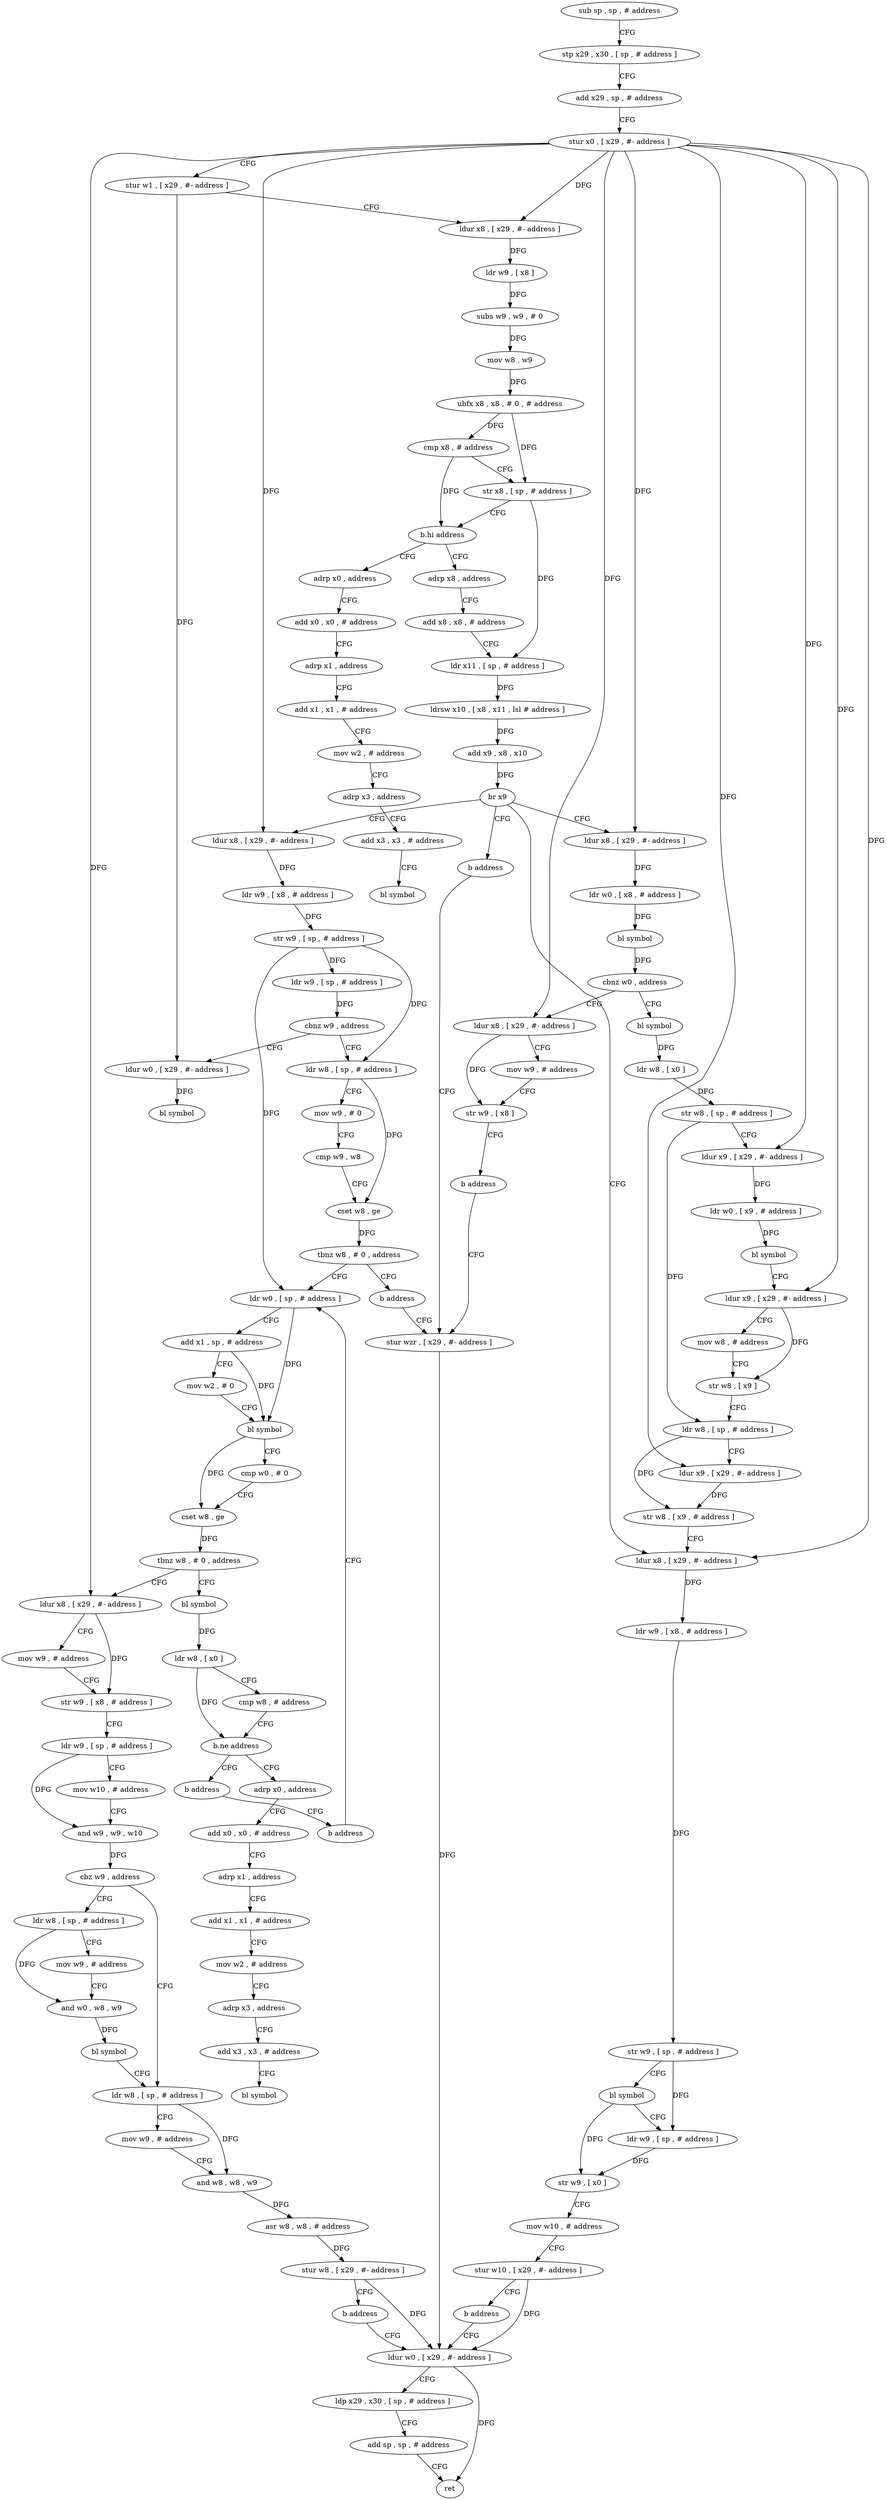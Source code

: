 digraph "func" {
"4292884" [label = "sub sp , sp , # address" ]
"4292888" [label = "stp x29 , x30 , [ sp , # address ]" ]
"4292892" [label = "add x29 , sp , # address" ]
"4292896" [label = "stur x0 , [ x29 , #- address ]" ]
"4292900" [label = "stur w1 , [ x29 , #- address ]" ]
"4292904" [label = "ldur x8 , [ x29 , #- address ]" ]
"4292908" [label = "ldr w9 , [ x8 ]" ]
"4292912" [label = "subs w9 , w9 , # 0" ]
"4292916" [label = "mov w8 , w9" ]
"4292920" [label = "ubfx x8 , x8 , # 0 , # address" ]
"4292924" [label = "cmp x8 , # address" ]
"4292928" [label = "str x8 , [ sp , # address ]" ]
"4292932" [label = "b.hi address" ]
"4293284" [label = "adrp x0 , address" ]
"4292936" [label = "adrp x8 , address" ]
"4293288" [label = "add x0 , x0 , # address" ]
"4293292" [label = "adrp x1 , address" ]
"4293296" [label = "add x1 , x1 , # address" ]
"4293300" [label = "mov w2 , # address" ]
"4293304" [label = "adrp x3 , address" ]
"4293308" [label = "add x3 , x3 , # address" ]
"4293312" [label = "bl symbol" ]
"4292940" [label = "add x8 , x8 , # address" ]
"4292944" [label = "ldr x11 , [ sp , # address ]" ]
"4292948" [label = "ldrsw x10 , [ x8 , x11 , lsl # address ]" ]
"4292952" [label = "add x9 , x8 , x10" ]
"4292956" [label = "br x9" ]
"4292960" [label = "b address" ]
"4292964" [label = "ldur x8 , [ x29 , #- address ]" ]
"4293044" [label = "ldur x8 , [ x29 , #- address ]" ]
"4293080" [label = "ldur x8 , [ x29 , #- address ]" ]
"4293316" [label = "stur wzr , [ x29 , #- address ]" ]
"4292968" [label = "ldr w0 , [ x8 , # address ]" ]
"4292972" [label = "bl symbol" ]
"4292976" [label = "cbnz w0 , address" ]
"4292996" [label = "bl symbol" ]
"4292980" [label = "ldur x8 , [ x29 , #- address ]" ]
"4293048" [label = "ldr w9 , [ x8 , # address ]" ]
"4293052" [label = "str w9 , [ sp , # address ]" ]
"4293056" [label = "bl symbol" ]
"4293060" [label = "ldr w9 , [ sp , # address ]" ]
"4293064" [label = "str w9 , [ x0 ]" ]
"4293068" [label = "mov w10 , # address" ]
"4293072" [label = "stur w10 , [ x29 , #- address ]" ]
"4293076" [label = "b address" ]
"4293320" [label = "ldur w0 , [ x29 , #- address ]" ]
"4293084" [label = "ldr w9 , [ x8 , # address ]" ]
"4293088" [label = "str w9 , [ sp , # address ]" ]
"4293092" [label = "ldr w9 , [ sp , # address ]" ]
"4293096" [label = "cbnz w9 , address" ]
"4293108" [label = "ldr w8 , [ sp , # address ]" ]
"4293100" [label = "ldur w0 , [ x29 , #- address ]" ]
"4293000" [label = "ldr w8 , [ x0 ]" ]
"4293004" [label = "str w8 , [ sp , # address ]" ]
"4293008" [label = "ldur x9 , [ x29 , #- address ]" ]
"4293012" [label = "ldr w0 , [ x9 , # address ]" ]
"4293016" [label = "bl symbol" ]
"4293020" [label = "ldur x9 , [ x29 , #- address ]" ]
"4293024" [label = "mov w8 , # address" ]
"4293028" [label = "str w8 , [ x9 ]" ]
"4293032" [label = "ldr w8 , [ sp , # address ]" ]
"4293036" [label = "ldur x9 , [ x29 , #- address ]" ]
"4293040" [label = "str w8 , [ x9 , # address ]" ]
"4292984" [label = "mov w9 , # address" ]
"4292988" [label = "str w9 , [ x8 ]" ]
"4292992" [label = "b address" ]
"4293324" [label = "ldp x29 , x30 , [ sp , # address ]" ]
"4293328" [label = "add sp , sp , # address" ]
"4293332" [label = "ret" ]
"4293112" [label = "mov w9 , # 0" ]
"4293116" [label = "cmp w9 , w8" ]
"4293120" [label = "cset w8 , ge" ]
"4293124" [label = "tbnz w8 , # 0 , address" ]
"4293280" [label = "b address" ]
"4293128" [label = "ldr w0 , [ sp , # address ]" ]
"4293104" [label = "bl symbol" ]
"4293132" [label = "add x1 , sp , # address" ]
"4293136" [label = "mov w2 , # 0" ]
"4293140" [label = "bl symbol" ]
"4293144" [label = "cmp w0 , # 0" ]
"4293148" [label = "cset w8 , ge" ]
"4293152" [label = "tbnz w8 , # 0 , address" ]
"4293212" [label = "ldur x8 , [ x29 , #- address ]" ]
"4293156" [label = "bl symbol" ]
"4293216" [label = "mov w9 , # address" ]
"4293220" [label = "str w9 , [ x8 , # address ]" ]
"4293224" [label = "ldr w9 , [ sp , # address ]" ]
"4293228" [label = "mov w10 , # address" ]
"4293232" [label = "and w9 , w9 , w10" ]
"4293236" [label = "cbz w9 , address" ]
"4293256" [label = "ldr w8 , [ sp , # address ]" ]
"4293240" [label = "ldr w8 , [ sp , # address ]" ]
"4293160" [label = "ldr w8 , [ x0 ]" ]
"4293164" [label = "cmp w8 , # address" ]
"4293168" [label = "b.ne address" ]
"4293176" [label = "adrp x0 , address" ]
"4293172" [label = "b address" ]
"4293260" [label = "mov w9 , # address" ]
"4293264" [label = "and w8 , w8 , w9" ]
"4293268" [label = "asr w8 , w8 , # address" ]
"4293272" [label = "stur w8 , [ x29 , #- address ]" ]
"4293276" [label = "b address" ]
"4293244" [label = "mov w9 , # address" ]
"4293248" [label = "and w0 , w8 , w9" ]
"4293252" [label = "bl symbol" ]
"4293180" [label = "add x0 , x0 , # address" ]
"4293184" [label = "adrp x1 , address" ]
"4293188" [label = "add x1 , x1 , # address" ]
"4293192" [label = "mov w2 , # address" ]
"4293196" [label = "adrp x3 , address" ]
"4293200" [label = "add x3 , x3 , # address" ]
"4293204" [label = "bl symbol" ]
"4293208" [label = "b address" ]
"4292884" -> "4292888" [ label = "CFG" ]
"4292888" -> "4292892" [ label = "CFG" ]
"4292892" -> "4292896" [ label = "CFG" ]
"4292896" -> "4292900" [ label = "CFG" ]
"4292896" -> "4292904" [ label = "DFG" ]
"4292896" -> "4292964" [ label = "DFG" ]
"4292896" -> "4293044" [ label = "DFG" ]
"4292896" -> "4293080" [ label = "DFG" ]
"4292896" -> "4293008" [ label = "DFG" ]
"4292896" -> "4293020" [ label = "DFG" ]
"4292896" -> "4293036" [ label = "DFG" ]
"4292896" -> "4292980" [ label = "DFG" ]
"4292896" -> "4293212" [ label = "DFG" ]
"4292900" -> "4292904" [ label = "CFG" ]
"4292900" -> "4293100" [ label = "DFG" ]
"4292904" -> "4292908" [ label = "DFG" ]
"4292908" -> "4292912" [ label = "DFG" ]
"4292912" -> "4292916" [ label = "DFG" ]
"4292916" -> "4292920" [ label = "DFG" ]
"4292920" -> "4292924" [ label = "DFG" ]
"4292920" -> "4292928" [ label = "DFG" ]
"4292924" -> "4292928" [ label = "CFG" ]
"4292924" -> "4292932" [ label = "DFG" ]
"4292928" -> "4292932" [ label = "CFG" ]
"4292928" -> "4292944" [ label = "DFG" ]
"4292932" -> "4293284" [ label = "CFG" ]
"4292932" -> "4292936" [ label = "CFG" ]
"4293284" -> "4293288" [ label = "CFG" ]
"4292936" -> "4292940" [ label = "CFG" ]
"4293288" -> "4293292" [ label = "CFG" ]
"4293292" -> "4293296" [ label = "CFG" ]
"4293296" -> "4293300" [ label = "CFG" ]
"4293300" -> "4293304" [ label = "CFG" ]
"4293304" -> "4293308" [ label = "CFG" ]
"4293308" -> "4293312" [ label = "CFG" ]
"4292940" -> "4292944" [ label = "CFG" ]
"4292944" -> "4292948" [ label = "DFG" ]
"4292948" -> "4292952" [ label = "DFG" ]
"4292952" -> "4292956" [ label = "DFG" ]
"4292956" -> "4292960" [ label = "CFG" ]
"4292956" -> "4292964" [ label = "CFG" ]
"4292956" -> "4293044" [ label = "CFG" ]
"4292956" -> "4293080" [ label = "CFG" ]
"4292960" -> "4293316" [ label = "CFG" ]
"4292964" -> "4292968" [ label = "DFG" ]
"4293044" -> "4293048" [ label = "DFG" ]
"4293080" -> "4293084" [ label = "DFG" ]
"4293316" -> "4293320" [ label = "DFG" ]
"4292968" -> "4292972" [ label = "DFG" ]
"4292972" -> "4292976" [ label = "DFG" ]
"4292976" -> "4292996" [ label = "CFG" ]
"4292976" -> "4292980" [ label = "CFG" ]
"4292996" -> "4293000" [ label = "DFG" ]
"4292980" -> "4292984" [ label = "CFG" ]
"4292980" -> "4292988" [ label = "DFG" ]
"4293048" -> "4293052" [ label = "DFG" ]
"4293052" -> "4293056" [ label = "CFG" ]
"4293052" -> "4293060" [ label = "DFG" ]
"4293056" -> "4293060" [ label = "CFG" ]
"4293056" -> "4293064" [ label = "DFG" ]
"4293060" -> "4293064" [ label = "DFG" ]
"4293064" -> "4293068" [ label = "CFG" ]
"4293068" -> "4293072" [ label = "CFG" ]
"4293072" -> "4293076" [ label = "CFG" ]
"4293072" -> "4293320" [ label = "DFG" ]
"4293076" -> "4293320" [ label = "CFG" ]
"4293320" -> "4293324" [ label = "CFG" ]
"4293320" -> "4293332" [ label = "DFG" ]
"4293084" -> "4293088" [ label = "DFG" ]
"4293088" -> "4293092" [ label = "DFG" ]
"4293088" -> "4293108" [ label = "DFG" ]
"4293088" -> "4293128" [ label = "DFG" ]
"4293092" -> "4293096" [ label = "DFG" ]
"4293096" -> "4293108" [ label = "CFG" ]
"4293096" -> "4293100" [ label = "CFG" ]
"4293108" -> "4293112" [ label = "CFG" ]
"4293108" -> "4293120" [ label = "DFG" ]
"4293100" -> "4293104" [ label = "DFG" ]
"4293000" -> "4293004" [ label = "DFG" ]
"4293004" -> "4293008" [ label = "CFG" ]
"4293004" -> "4293032" [ label = "DFG" ]
"4293008" -> "4293012" [ label = "DFG" ]
"4293012" -> "4293016" [ label = "DFG" ]
"4293016" -> "4293020" [ label = "CFG" ]
"4293020" -> "4293024" [ label = "CFG" ]
"4293020" -> "4293028" [ label = "DFG" ]
"4293024" -> "4293028" [ label = "CFG" ]
"4293028" -> "4293032" [ label = "CFG" ]
"4293032" -> "4293036" [ label = "CFG" ]
"4293032" -> "4293040" [ label = "DFG" ]
"4293036" -> "4293040" [ label = "DFG" ]
"4293040" -> "4293044" [ label = "CFG" ]
"4292984" -> "4292988" [ label = "CFG" ]
"4292988" -> "4292992" [ label = "CFG" ]
"4292992" -> "4293316" [ label = "CFG" ]
"4293324" -> "4293328" [ label = "CFG" ]
"4293328" -> "4293332" [ label = "CFG" ]
"4293112" -> "4293116" [ label = "CFG" ]
"4293116" -> "4293120" [ label = "CFG" ]
"4293120" -> "4293124" [ label = "DFG" ]
"4293124" -> "4293280" [ label = "CFG" ]
"4293124" -> "4293128" [ label = "CFG" ]
"4293280" -> "4293316" [ label = "CFG" ]
"4293128" -> "4293132" [ label = "CFG" ]
"4293128" -> "4293140" [ label = "DFG" ]
"4293132" -> "4293136" [ label = "CFG" ]
"4293132" -> "4293140" [ label = "DFG" ]
"4293136" -> "4293140" [ label = "CFG" ]
"4293140" -> "4293144" [ label = "CFG" ]
"4293140" -> "4293148" [ label = "DFG" ]
"4293144" -> "4293148" [ label = "CFG" ]
"4293148" -> "4293152" [ label = "DFG" ]
"4293152" -> "4293212" [ label = "CFG" ]
"4293152" -> "4293156" [ label = "CFG" ]
"4293212" -> "4293216" [ label = "CFG" ]
"4293212" -> "4293220" [ label = "DFG" ]
"4293156" -> "4293160" [ label = "DFG" ]
"4293216" -> "4293220" [ label = "CFG" ]
"4293220" -> "4293224" [ label = "CFG" ]
"4293224" -> "4293228" [ label = "CFG" ]
"4293224" -> "4293232" [ label = "DFG" ]
"4293228" -> "4293232" [ label = "CFG" ]
"4293232" -> "4293236" [ label = "DFG" ]
"4293236" -> "4293256" [ label = "CFG" ]
"4293236" -> "4293240" [ label = "CFG" ]
"4293256" -> "4293260" [ label = "CFG" ]
"4293256" -> "4293264" [ label = "DFG" ]
"4293240" -> "4293244" [ label = "CFG" ]
"4293240" -> "4293248" [ label = "DFG" ]
"4293160" -> "4293164" [ label = "CFG" ]
"4293160" -> "4293168" [ label = "DFG" ]
"4293164" -> "4293168" [ label = "CFG" ]
"4293168" -> "4293176" [ label = "CFG" ]
"4293168" -> "4293172" [ label = "CFG" ]
"4293176" -> "4293180" [ label = "CFG" ]
"4293172" -> "4293208" [ label = "CFG" ]
"4293260" -> "4293264" [ label = "CFG" ]
"4293264" -> "4293268" [ label = "DFG" ]
"4293268" -> "4293272" [ label = "DFG" ]
"4293272" -> "4293276" [ label = "CFG" ]
"4293272" -> "4293320" [ label = "DFG" ]
"4293276" -> "4293320" [ label = "CFG" ]
"4293244" -> "4293248" [ label = "CFG" ]
"4293248" -> "4293252" [ label = "DFG" ]
"4293252" -> "4293256" [ label = "CFG" ]
"4293180" -> "4293184" [ label = "CFG" ]
"4293184" -> "4293188" [ label = "CFG" ]
"4293188" -> "4293192" [ label = "CFG" ]
"4293192" -> "4293196" [ label = "CFG" ]
"4293196" -> "4293200" [ label = "CFG" ]
"4293200" -> "4293204" [ label = "CFG" ]
"4293208" -> "4293128" [ label = "CFG" ]
}
